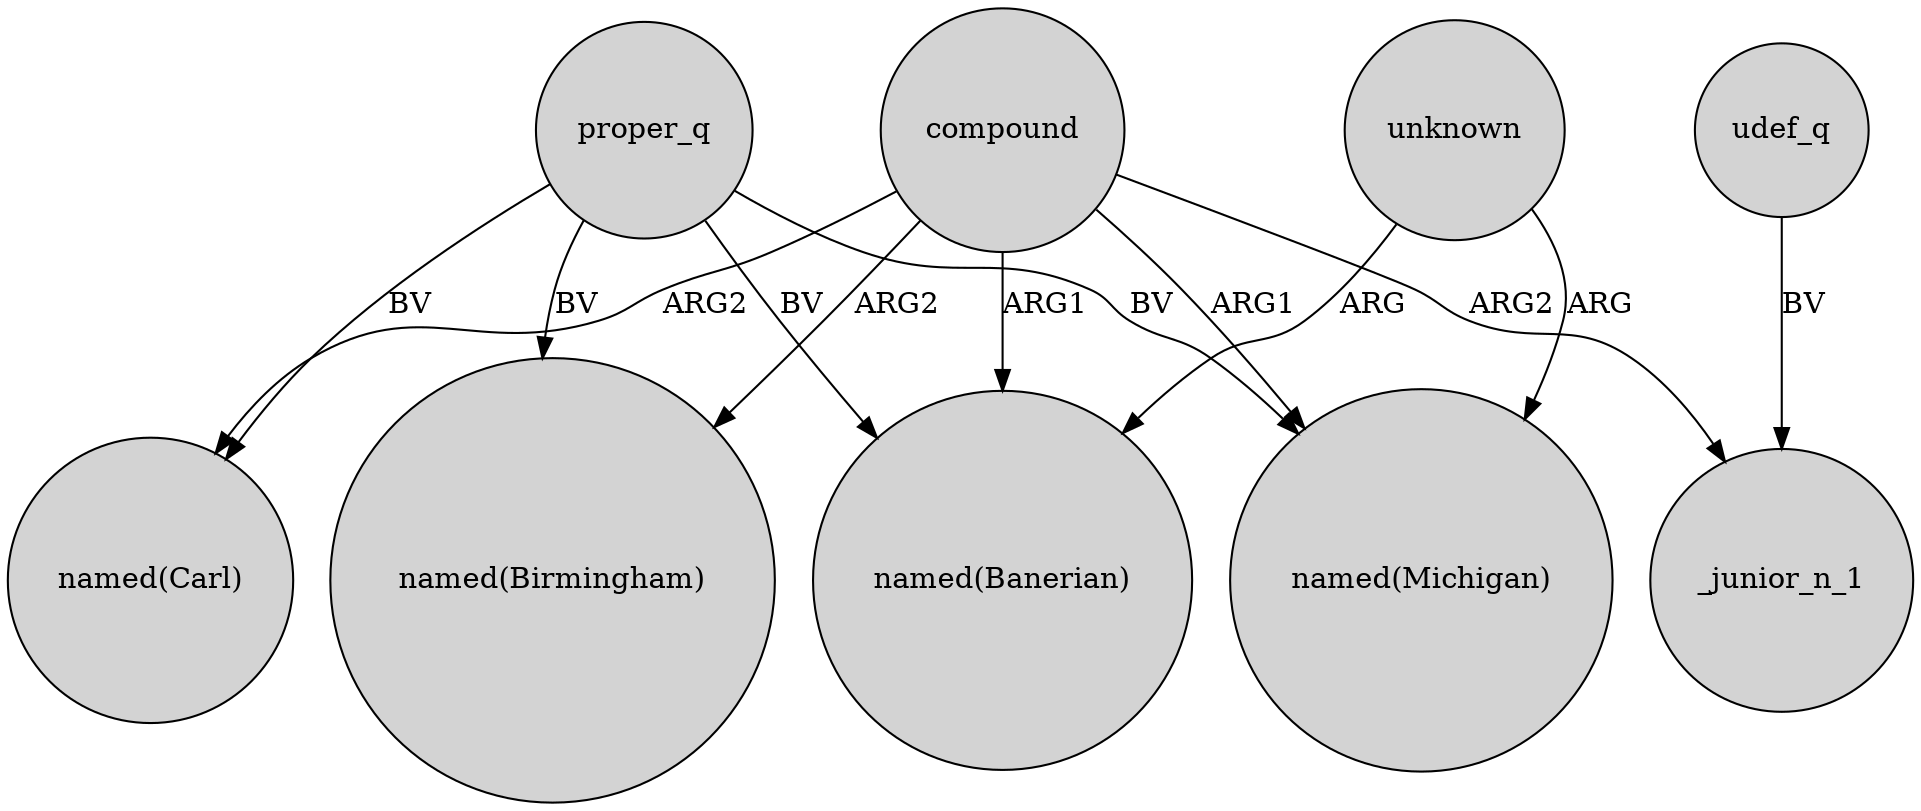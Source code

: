 digraph {
	node [shape=circle style=filled]
	compound -> "named(Banerian)" [label=ARG1]
	proper_q -> "named(Birmingham)" [label=BV]
	proper_q -> "named(Michigan)" [label=BV]
	compound -> "named(Carl)" [label=ARG2]
	compound -> _junior_n_1 [label=ARG2]
	unknown -> "named(Banerian)" [label=ARG]
	proper_q -> "named(Carl)" [label=BV]
	udef_q -> _junior_n_1 [label=BV]
	compound -> "named(Michigan)" [label=ARG1]
	compound -> "named(Birmingham)" [label=ARG2]
	proper_q -> "named(Banerian)" [label=BV]
	unknown -> "named(Michigan)" [label=ARG]
}
